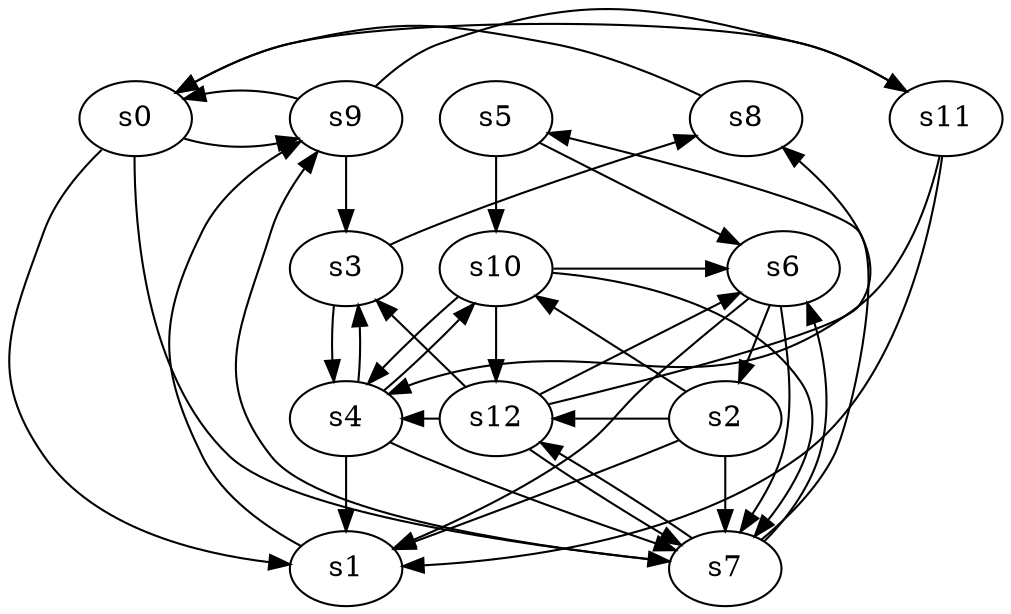 digraph game_0627_complex_13 {
    s0 [name="s0", player=0];
    s1 [name="s1", player=0];
    s2 [name="s2", player=1];
    s3 [name="s3", player=0];
    s4 [name="s4", player=1, target=1];
    s5 [name="s5", player=1];
    s6 [name="s6", player=0];
    s7 [name="s7", player=1];
    s8 [name="s8", player=0];
    s9 [name="s9", player=0];
    s10 [name="s10", player=0, target=1];
    s11 [name="s11", player=1];
    s12 [name="s12", player=0];

    s0 -> s1 [constraint="time % 4 == 2 && time % 5 == 2"];
    s0 -> s7 [constraint="time % 4 == 1 || time % 2 == 1"];
    s0 -> s9 [constraint="time % 4 == 3"];
    s1 -> s9 [constraint="!(time % 5 == 1)"];
    s2 -> s1 [constraint="!(time % 6 == 5)"];
    s2 -> s7;
    s2 -> s10 [constraint="time % 6 == 0"];
    s2 -> s12 [constraint="time % 4 == 0 || time % 3 == 1"];
    s3 -> s4;
    s3 -> s8 [constraint="time % 7 == 0"];
    s4 -> s1;
    s4 -> s3 [constraint="time % 3 == 0 && time % 5 == 3"];
    s4 -> s7;
    s4 -> s10 [constraint="!(time % 2 == 0)"];
    s5 -> s6 [constraint="time == 8"];
    s5 -> s10;
    s6 -> s1 [constraint="time % 3 == 0"];
    s6 -> s2;
    s6 -> s7;
    s7 -> s5 [constraint="time % 2 == 1 || time % 5 == 1"];
    s7 -> s6 [constraint="time % 2 == 1 && time % 3 == 1"];
    s7 -> s9 [constraint="time % 4 == 1 && time % 3 == 2"];
    s7 -> s12 [constraint="time % 3 == 1 && time % 4 == 3"];
    s8 -> s0 [constraint="time % 8 == 0"];
    s9 -> s0 [constraint="time % 2 == 0 || time % 2 == 1"];
    s9 -> s3;
    s9 -> s11 [constraint="time % 5 == 2 || time % 5 == 3"];
    s10 -> s4 [constraint="time % 8 == 4"];
    s10 -> s6 [constraint="time % 4 == 3 && time % 4 == 3"];
    s10 -> s7 [constraint="time % 2 == 1"];
    s10 -> s12;
    s11 -> s0 [constraint="time % 5 == 1"];
    s11 -> s1 [constraint="time == 5 || time == 13"];
    s11 -> s4 [constraint="time % 3 == 2 && time % 4 == 3"];
    s12 -> s3 [constraint="time % 4 == 1 && time % 5 == 4"];
    s12 -> s4 [constraint="time % 3 == 1 || time % 4 == 2"];
    s12 -> s6 [constraint="time == 7"];
    s12 -> s7 [constraint="time == 1 || time == 5 || time == 9 || time == 16"];
    s12 -> s8 [constraint="time % 4 == 1 && time % 4 == 2"];
}
